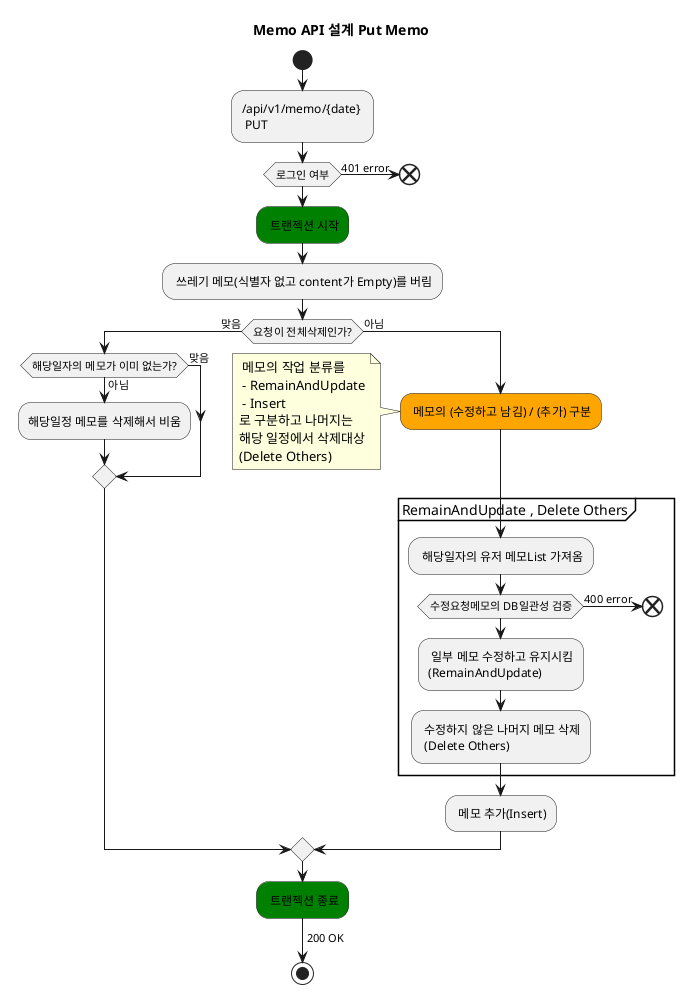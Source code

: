 @startuml
'https://plantuml.com/activity-diagram-beta
title Memo API 설계 Put Memo

start
:/api/v1/memo/{date} \n PUT;
if (로그인 여부) then (비정상)
 -> 401 error;
    end
endif
#green: 트랜젝션 시작;
: 쓰레기 메모(식별자 없고 content가 Empty)를 버림;
if (요청이 전체삭제인가?)
    ->맞음;
    if(해당일자의 메모가 이미 없는가?) then (맞음)
    else
    -> 아님;
    :해당일정 메모를 삭제해서 비움;
    endif
else
    -> 아님;
    #orange: 메모의 (수정하고 남김) / (추가) 구분;
    note
        메모의 작업 분류를
        - RemainAndUpdate
        - Insert
       로 구분하고 나머지는
       해당 일정에서 삭제대상
       (Delete Others)
    end note
    group RemainAndUpdate , Delete Others
    : 해당일자의 유저 메모List 가져옴;
    if (수정요청메모의 DB일관성 검증) then
        -> 400 error;
        end
    endif
    : 일부 메모 수정하고 유지시킴\n(RemainAndUpdate);
    : 수정하지 않은 나머지 메모 삭제\n (Delete Others);
    end group
    : 메모 추가(Insert);
endif
#green: 트랜젝션 종료;
-> 200 OK;
stop
@enduml
